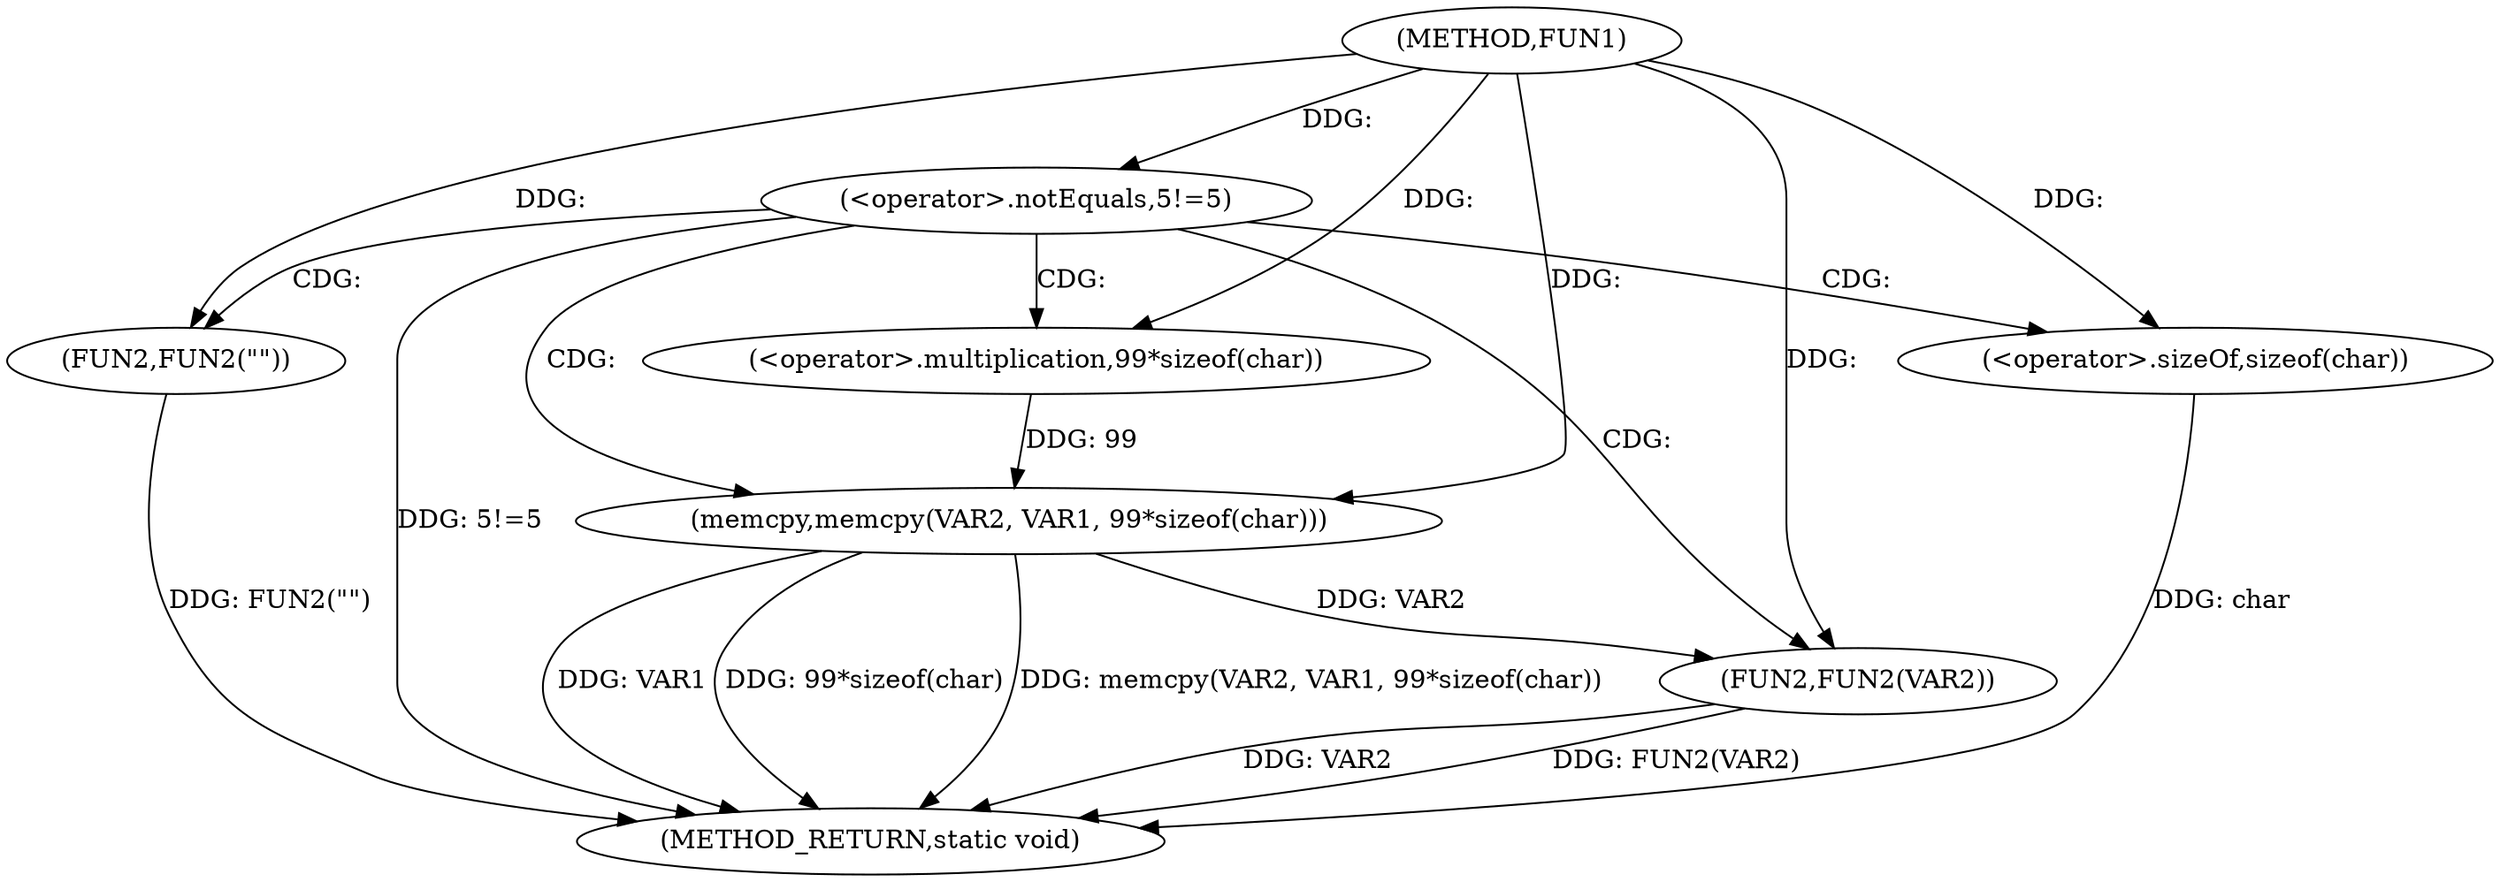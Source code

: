 digraph FUN1 {  
"1000100" [label = "(METHOD,FUN1)" ]
"1000123" [label = "(METHOD_RETURN,static void)" ]
"1000103" [label = "(<operator>.notEquals,5!=5)" ]
"1000107" [label = "(FUN2,FUN2(\"\"))" ]
"1000114" [label = "(memcpy,memcpy(VAR2, VAR1, 99*sizeof(char)))" ]
"1000117" [label = "(<operator>.multiplication,99*sizeof(char))" ]
"1000119" [label = "(<operator>.sizeOf,sizeof(char))" ]
"1000121" [label = "(FUN2,FUN2(VAR2))" ]
  "1000114" -> "1000123"  [ label = "DDG: 99*sizeof(char)"] 
  "1000107" -> "1000123"  [ label = "DDG: FUN2(\"\")"] 
  "1000114" -> "1000123"  [ label = "DDG: memcpy(VAR2, VAR1, 99*sizeof(char))"] 
  "1000103" -> "1000123"  [ label = "DDG: 5!=5"] 
  "1000121" -> "1000123"  [ label = "DDG: FUN2(VAR2)"] 
  "1000119" -> "1000123"  [ label = "DDG: char"] 
  "1000121" -> "1000123"  [ label = "DDG: VAR2"] 
  "1000114" -> "1000123"  [ label = "DDG: VAR1"] 
  "1000100" -> "1000103"  [ label = "DDG: "] 
  "1000100" -> "1000107"  [ label = "DDG: "] 
  "1000100" -> "1000114"  [ label = "DDG: "] 
  "1000117" -> "1000114"  [ label = "DDG: 99"] 
  "1000100" -> "1000117"  [ label = "DDG: "] 
  "1000100" -> "1000119"  [ label = "DDG: "] 
  "1000114" -> "1000121"  [ label = "DDG: VAR2"] 
  "1000100" -> "1000121"  [ label = "DDG: "] 
  "1000103" -> "1000121"  [ label = "CDG: "] 
  "1000103" -> "1000117"  [ label = "CDG: "] 
  "1000103" -> "1000107"  [ label = "CDG: "] 
  "1000103" -> "1000119"  [ label = "CDG: "] 
  "1000103" -> "1000114"  [ label = "CDG: "] 
}
